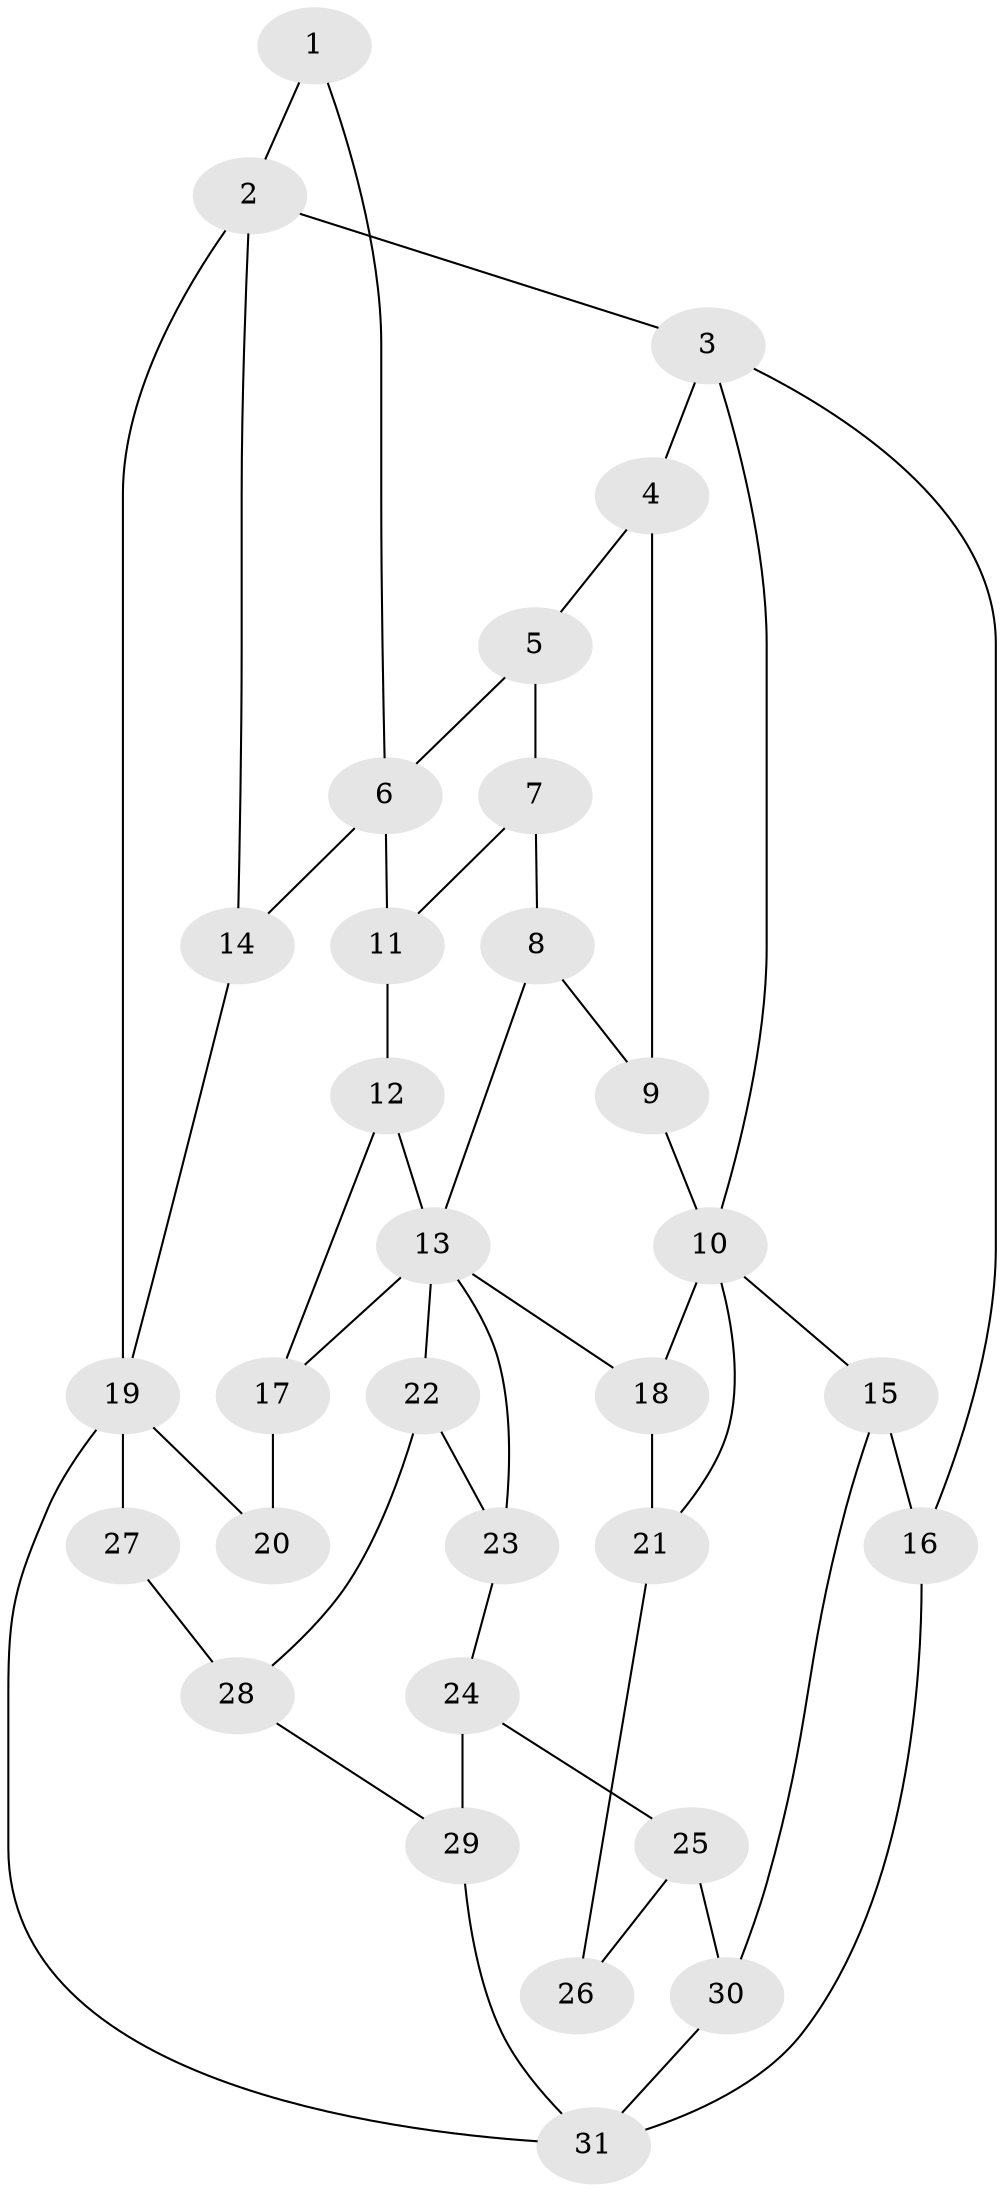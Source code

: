 // original degree distribution, {3: 0.04918032786885246, 6: 0.19672131147540983, 5: 0.5409836065573771, 4: 0.21311475409836064}
// Generated by graph-tools (version 1.1) at 2025/38/03/09/25 02:38:36]
// undirected, 31 vertices, 50 edges
graph export_dot {
graph [start="1"]
  node [color=gray90,style=filled];
  1;
  2;
  3;
  4;
  5;
  6;
  7;
  8;
  9;
  10;
  11;
  12;
  13;
  14;
  15;
  16;
  17;
  18;
  19;
  20;
  21;
  22;
  23;
  24;
  25;
  26;
  27;
  28;
  29;
  30;
  31;
  1 -- 2 [weight=1.0];
  1 -- 6 [weight=1.0];
  2 -- 3 [weight=1.0];
  2 -- 14 [weight=1.0];
  2 -- 19 [weight=1.0];
  3 -- 4 [weight=1.0];
  3 -- 10 [weight=1.0];
  3 -- 16 [weight=1.0];
  4 -- 5 [weight=1.0];
  4 -- 9 [weight=2.0];
  5 -- 6 [weight=1.0];
  5 -- 7 [weight=2.0];
  6 -- 11 [weight=2.0];
  6 -- 14 [weight=1.0];
  7 -- 8 [weight=1.0];
  7 -- 11 [weight=2.0];
  8 -- 9 [weight=2.0];
  8 -- 13 [weight=1.0];
  9 -- 10 [weight=2.0];
  10 -- 15 [weight=1.0];
  10 -- 18 [weight=1.0];
  10 -- 21 [weight=1.0];
  11 -- 12 [weight=2.0];
  12 -- 13 [weight=1.0];
  12 -- 17 [weight=1.0];
  13 -- 17 [weight=1.0];
  13 -- 18 [weight=1.0];
  13 -- 22 [weight=1.0];
  13 -- 23 [weight=1.0];
  14 -- 19 [weight=1.0];
  15 -- 16 [weight=2.0];
  15 -- 30 [weight=1.0];
  16 -- 31 [weight=1.0];
  17 -- 20 [weight=1.0];
  18 -- 21 [weight=1.0];
  19 -- 20 [weight=2.0];
  19 -- 27 [weight=2.0];
  19 -- 31 [weight=1.0];
  21 -- 26 [weight=1.0];
  22 -- 23 [weight=1.0];
  22 -- 28 [weight=1.0];
  23 -- 24 [weight=1.0];
  24 -- 25 [weight=1.0];
  24 -- 29 [weight=1.0];
  25 -- 26 [weight=1.0];
  25 -- 30 [weight=1.0];
  27 -- 28 [weight=2.0];
  28 -- 29 [weight=1.0];
  29 -- 31 [weight=1.0];
  30 -- 31 [weight=1.0];
}
